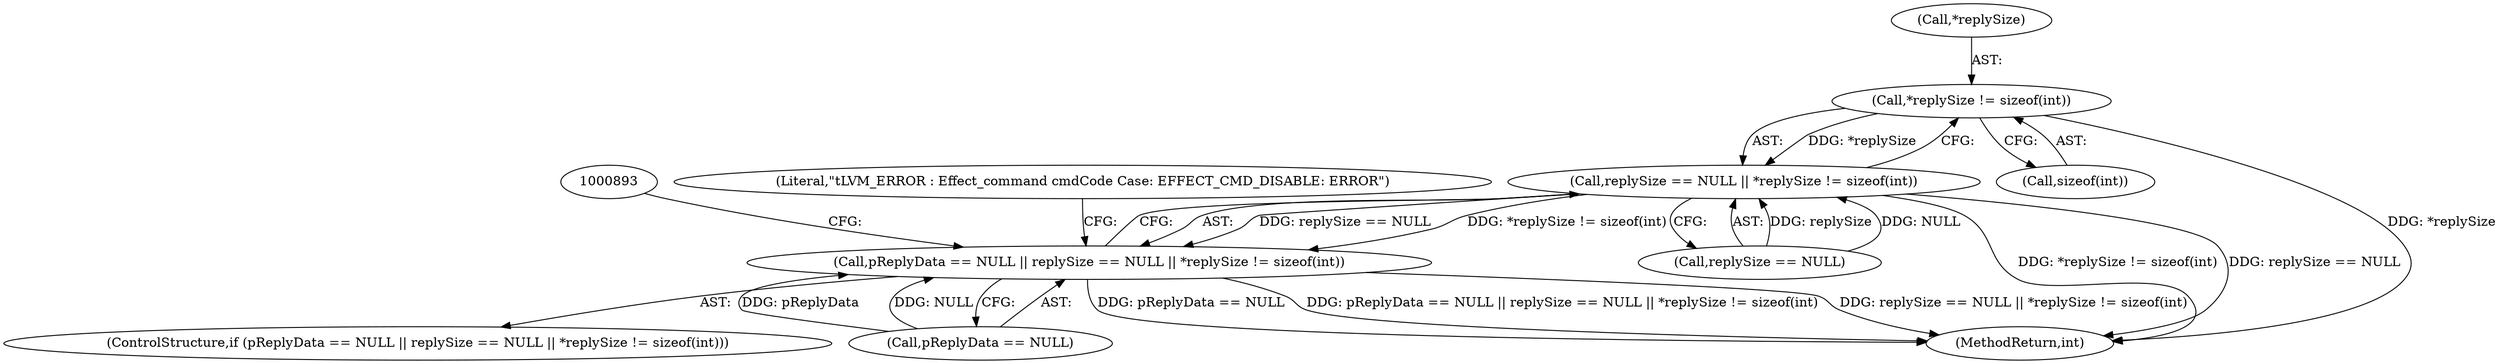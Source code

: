 digraph "0_Android_9e29523b9537983b4c4b205ff868d0b3bca0383b@API" {
"1000879" [label="(Call,*replySize != sizeof(int))"];
"1000875" [label="(Call,replySize == NULL || *replySize != sizeof(int))"];
"1000871" [label="(Call,pReplyData == NULL || replySize == NULL || *replySize != sizeof(int))"];
"1000886" [label="(Literal,\"\tLVM_ERROR : Effect_command cmdCode Case: EFFECT_CMD_DISABLE: ERROR\")"];
"1000876" [label="(Call,replySize == NULL)"];
"1000875" [label="(Call,replySize == NULL || *replySize != sizeof(int))"];
"1000882" [label="(Call,sizeof(int))"];
"1000871" [label="(Call,pReplyData == NULL || replySize == NULL || *replySize != sizeof(int))"];
"1001271" [label="(MethodReturn,int)"];
"1000879" [label="(Call,*replySize != sizeof(int))"];
"1000870" [label="(ControlStructure,if (pReplyData == NULL || replySize == NULL || *replySize != sizeof(int)))"];
"1000872" [label="(Call,pReplyData == NULL)"];
"1000880" [label="(Call,*replySize)"];
"1000879" -> "1000875"  [label="AST: "];
"1000879" -> "1000882"  [label="CFG: "];
"1000880" -> "1000879"  [label="AST: "];
"1000882" -> "1000879"  [label="AST: "];
"1000875" -> "1000879"  [label="CFG: "];
"1000879" -> "1001271"  [label="DDG: *replySize"];
"1000879" -> "1000875"  [label="DDG: *replySize"];
"1000875" -> "1000871"  [label="AST: "];
"1000875" -> "1000876"  [label="CFG: "];
"1000876" -> "1000875"  [label="AST: "];
"1000871" -> "1000875"  [label="CFG: "];
"1000875" -> "1001271"  [label="DDG: *replySize != sizeof(int)"];
"1000875" -> "1001271"  [label="DDG: replySize == NULL"];
"1000875" -> "1000871"  [label="DDG: replySize == NULL"];
"1000875" -> "1000871"  [label="DDG: *replySize != sizeof(int)"];
"1000876" -> "1000875"  [label="DDG: replySize"];
"1000876" -> "1000875"  [label="DDG: NULL"];
"1000871" -> "1000870"  [label="AST: "];
"1000871" -> "1000872"  [label="CFG: "];
"1000872" -> "1000871"  [label="AST: "];
"1000886" -> "1000871"  [label="CFG: "];
"1000893" -> "1000871"  [label="CFG: "];
"1000871" -> "1001271"  [label="DDG: pReplyData == NULL"];
"1000871" -> "1001271"  [label="DDG: pReplyData == NULL || replySize == NULL || *replySize != sizeof(int)"];
"1000871" -> "1001271"  [label="DDG: replySize == NULL || *replySize != sizeof(int)"];
"1000872" -> "1000871"  [label="DDG: pReplyData"];
"1000872" -> "1000871"  [label="DDG: NULL"];
}

